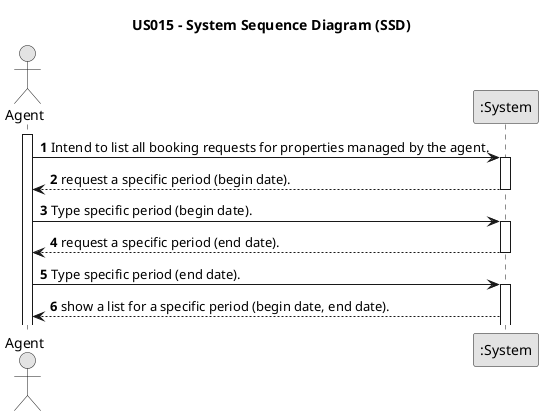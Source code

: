 @startuml
skinparam monochrome true
skinparam packageStyle rectangle
skinparam shadowing false

title US015 - System Sequence Diagram (SSD)

autonumber

actor "Agent" as Agent
participant ":System" as System

activate Agent

Agent -> System : Intend to list all booking requests for properties managed by the agent.
activate System

"System" --> Agent: request a specific period (begin date).

deactivate System

Agent -> System : Type specific period (begin date).
activate System

"System" --> Agent: request a specific period (end date).

deactivate System

Agent -> System : Type specific period (end date).
activate System


"System" --> Agent : show a list for a specific period (begin date, end date).



@enduml